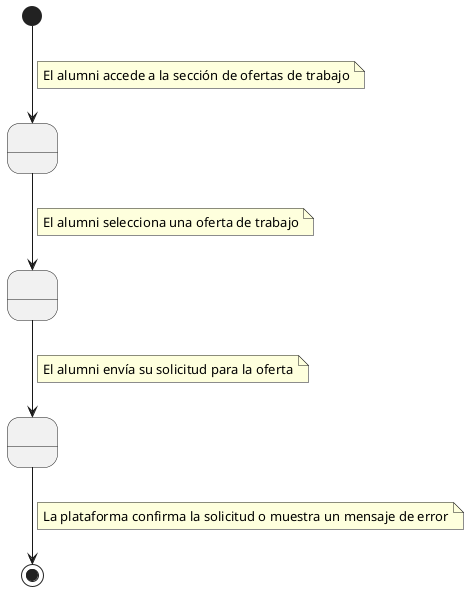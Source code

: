 @startuml
state " " as Estado1
state " " as Estado2
state " " as Estado3

[*] --> Estado1
    note on link
        El alumni accede a la sección de ofertas de trabajo
    end note
Estado1 --> Estado2
    note on link
        El alumni selecciona una oferta de trabajo
    end note
Estado2 --> Estado3
    note on link
        El alumni envía su solicitud para la oferta
    end note
Estado3 --> [*]
    note on link
        La plataforma confirma la solicitud o muestra un mensaje de error
    end note
@enduml